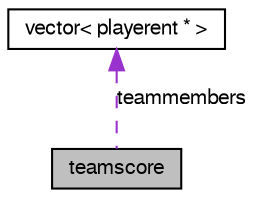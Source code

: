 digraph G
{
  edge [fontname="FreeSans",fontsize="10",labelfontname="FreeSans",labelfontsize="10"];
  node [fontname="FreeSans",fontsize="10",shape=record];
  Node1 [label="teamscore",height=0.2,width=0.4,color="black", fillcolor="grey75", style="filled" fontcolor="black"];
  Node2 -> Node1 [dir=back,color="darkorchid3",fontsize="10",style="dashed",label="teammembers",fontname="FreeSans"];
  Node2 [label="vector\< playerent * \>",height=0.2,width=0.4,color="black", fillcolor="white", style="filled",URL="$structvector.html"];
}
